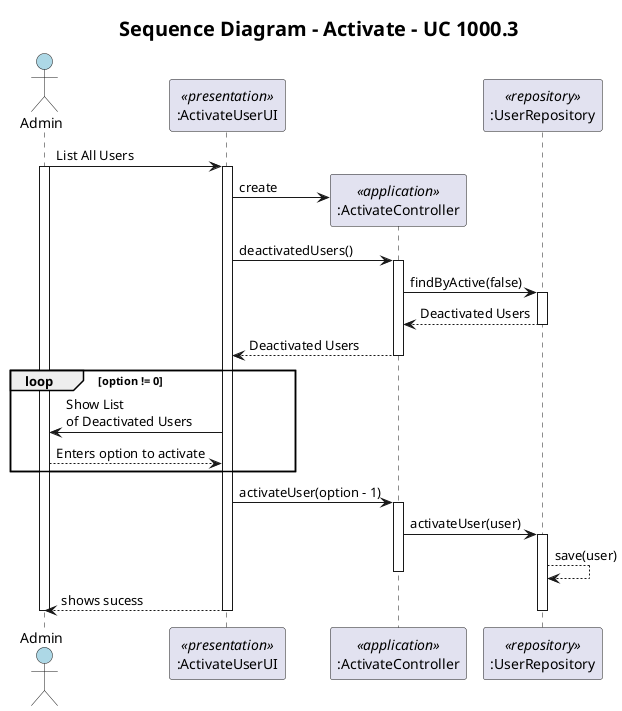 @startuml

title <size:20>Sequence Diagram - Activate - UC 1000.3</size>

skinparam monochrome false
skinparam packageStyle rect
skinparam defaultFontName FG Virgil
skinparam shadowing false

actor Admin as Actor #lightblue
participant ":ActivateUserUI" as UI <<presentation>>
participant ":ActivateController" as Controller <<application>>
participant ":UserRepository" as Repository <<repository>>

Actor -> UI: List All Users
activate Actor

activate UI
    UI -> Controller**: create


    UI -> Controller: deactivatedUsers()
    activate Controller
        Controller -> Repository: findByActive(false)


    activate Repository
    Repository-->Controller: Deactivated Users
    deactivate Repository


            Controller --> UI: Deactivated Users
     deactivate Controller

     loop option != 0
             UI -> Actor: Show List\nof Deactivated Users
             Actor --> UI: Enters option to activate
         end

    UI -> Controller: activateUser(option - 1)

    activate Controller

    Controller -> Repository:activateUser(user)
    activate Repository

    Repository --> Repository:save(user)


    deactivate Controller


        UI-->Actor: shows sucess
deactivate Repository
deactivate UI
deactivate Actor
@enduml